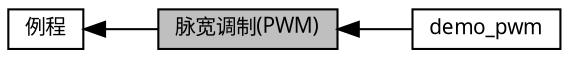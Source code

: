 digraph "脉宽调制(PWM)"
{
  edge [fontname="黑体",fontsize="10",labelfontname="黑体",labelfontsize="10"];
  node [fontname="黑体",fontsize="10",shape=record];
  rankdir=LR;
  Node2 [label="demo_pwm",height=0.2,width=0.4,color="black", fillcolor="white", style="filled",URL="$group__demo__if__pwm.html"];
  Node0 [label="脉宽调制(PWM)",height=0.2,width=0.4,color="black", fillcolor="grey75", style="filled", fontcolor="black"];
  Node1 [label="例程",height=0.2,width=0.4,color="black", fillcolor="white", style="filled",URL="$group__mwv__service__demo__device.html",tooltip="提供外设使用例程，例如SPI、I2C，UART "];
  Node1->Node0 [shape=plaintext, dir="back", style="solid"];
  Node0->Node2 [shape=plaintext, dir="back", style="solid"];
}
